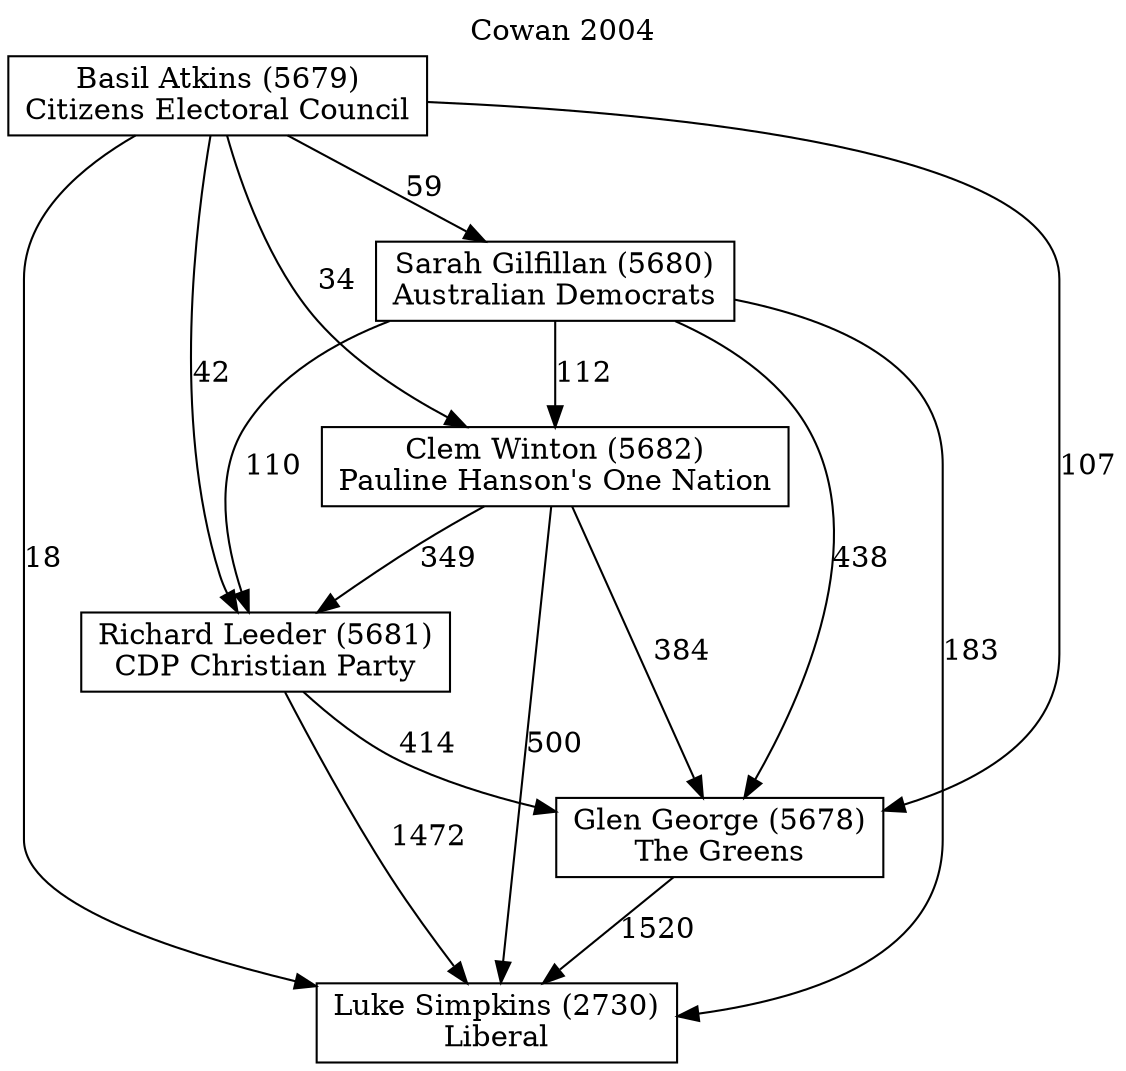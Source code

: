 // House preference flow
digraph "Luke Simpkins (2730)_Cowan_2004" {
	graph [label="Cowan 2004" labelloc=t mclimit=10]
	node [shape=box]
	"Luke Simpkins (2730)" [label="Luke Simpkins (2730)
Liberal"]
	"Glen George (5678)" [label="Glen George (5678)
The Greens"]
	"Richard Leeder (5681)" [label="Richard Leeder (5681)
CDP Christian Party"]
	"Clem Winton (5682)" [label="Clem Winton (5682)
Pauline Hanson's One Nation"]
	"Sarah Gilfillan (5680)" [label="Sarah Gilfillan (5680)
Australian Democrats"]
	"Basil Atkins (5679)" [label="Basil Atkins (5679)
Citizens Electoral Council"]
	"Glen George (5678)" -> "Luke Simpkins (2730)" [label=1520]
	"Richard Leeder (5681)" -> "Glen George (5678)" [label=414]
	"Clem Winton (5682)" -> "Richard Leeder (5681)" [label=349]
	"Sarah Gilfillan (5680)" -> "Clem Winton (5682)" [label=112]
	"Basil Atkins (5679)" -> "Sarah Gilfillan (5680)" [label=59]
	"Richard Leeder (5681)" -> "Luke Simpkins (2730)" [label=1472]
	"Clem Winton (5682)" -> "Luke Simpkins (2730)" [label=500]
	"Sarah Gilfillan (5680)" -> "Luke Simpkins (2730)" [label=183]
	"Basil Atkins (5679)" -> "Luke Simpkins (2730)" [label=18]
	"Basil Atkins (5679)" -> "Clem Winton (5682)" [label=34]
	"Sarah Gilfillan (5680)" -> "Richard Leeder (5681)" [label=110]
	"Basil Atkins (5679)" -> "Richard Leeder (5681)" [label=42]
	"Clem Winton (5682)" -> "Glen George (5678)" [label=384]
	"Sarah Gilfillan (5680)" -> "Glen George (5678)" [label=438]
	"Basil Atkins (5679)" -> "Glen George (5678)" [label=107]
}
